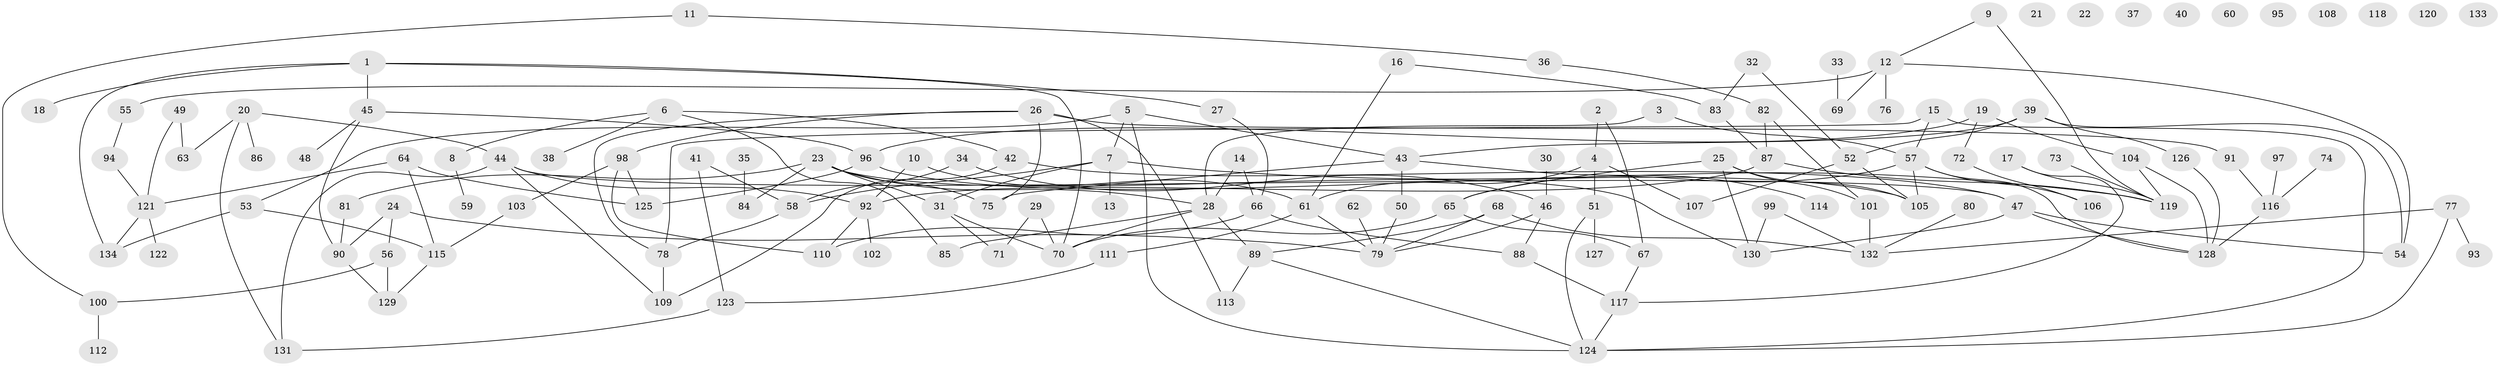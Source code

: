 // coarse degree distribution, {10: 0.03125, 15: 0.03125, 4: 0.15625, 9: 0.0625, 7: 0.0625, 5: 0.125, 3: 0.15625, 8: 0.03125, 2: 0.1875, 1: 0.125, 6: 0.03125}
// Generated by graph-tools (version 1.1) at 2025/48/03/04/25 22:48:21]
// undirected, 134 vertices, 182 edges
graph export_dot {
  node [color=gray90,style=filled];
  1;
  2;
  3;
  4;
  5;
  6;
  7;
  8;
  9;
  10;
  11;
  12;
  13;
  14;
  15;
  16;
  17;
  18;
  19;
  20;
  21;
  22;
  23;
  24;
  25;
  26;
  27;
  28;
  29;
  30;
  31;
  32;
  33;
  34;
  35;
  36;
  37;
  38;
  39;
  40;
  41;
  42;
  43;
  44;
  45;
  46;
  47;
  48;
  49;
  50;
  51;
  52;
  53;
  54;
  55;
  56;
  57;
  58;
  59;
  60;
  61;
  62;
  63;
  64;
  65;
  66;
  67;
  68;
  69;
  70;
  71;
  72;
  73;
  74;
  75;
  76;
  77;
  78;
  79;
  80;
  81;
  82;
  83;
  84;
  85;
  86;
  87;
  88;
  89;
  90;
  91;
  92;
  93;
  94;
  95;
  96;
  97;
  98;
  99;
  100;
  101;
  102;
  103;
  104;
  105;
  106;
  107;
  108;
  109;
  110;
  111;
  112;
  113;
  114;
  115;
  116;
  117;
  118;
  119;
  120;
  121;
  122;
  123;
  124;
  125;
  126;
  127;
  128;
  129;
  130;
  131;
  132;
  133;
  134;
  1 -- 18;
  1 -- 27;
  1 -- 45;
  1 -- 70;
  1 -- 134;
  2 -- 4;
  2 -- 67;
  3 -- 28;
  3 -- 57;
  4 -- 51;
  4 -- 61;
  4 -- 107;
  5 -- 7;
  5 -- 43;
  5 -- 53;
  5 -- 124;
  6 -- 8;
  6 -- 38;
  6 -- 42;
  6 -- 85;
  7 -- 13;
  7 -- 31;
  7 -- 58;
  7 -- 119;
  8 -- 59;
  9 -- 12;
  9 -- 119;
  10 -- 61;
  10 -- 92;
  11 -- 36;
  11 -- 100;
  12 -- 54;
  12 -- 55;
  12 -- 69;
  12 -- 76;
  14 -- 28;
  14 -- 66;
  15 -- 57;
  15 -- 78;
  15 -- 124;
  16 -- 61;
  16 -- 83;
  17 -- 117;
  17 -- 119;
  19 -- 72;
  19 -- 96;
  19 -- 104;
  20 -- 44;
  20 -- 63;
  20 -- 86;
  20 -- 131;
  23 -- 28;
  23 -- 31;
  23 -- 75;
  23 -- 81;
  23 -- 84;
  23 -- 130;
  24 -- 56;
  24 -- 79;
  24 -- 90;
  25 -- 65;
  25 -- 101;
  25 -- 105;
  25 -- 130;
  26 -- 75;
  26 -- 78;
  26 -- 91;
  26 -- 98;
  26 -- 113;
  27 -- 66;
  28 -- 70;
  28 -- 85;
  28 -- 89;
  29 -- 70;
  29 -- 71;
  30 -- 46;
  31 -- 70;
  31 -- 71;
  32 -- 52;
  32 -- 83;
  33 -- 69;
  34 -- 46;
  34 -- 58;
  35 -- 84;
  36 -- 82;
  39 -- 43;
  39 -- 52;
  39 -- 54;
  39 -- 126;
  41 -- 58;
  41 -- 123;
  42 -- 47;
  42 -- 109;
  43 -- 50;
  43 -- 75;
  43 -- 114;
  44 -- 47;
  44 -- 92;
  44 -- 109;
  44 -- 131;
  45 -- 48;
  45 -- 90;
  45 -- 96;
  46 -- 79;
  46 -- 88;
  47 -- 54;
  47 -- 128;
  47 -- 130;
  49 -- 63;
  49 -- 121;
  50 -- 79;
  51 -- 124;
  51 -- 127;
  52 -- 105;
  52 -- 107;
  53 -- 115;
  53 -- 134;
  55 -- 94;
  56 -- 100;
  56 -- 129;
  57 -- 65;
  57 -- 105;
  57 -- 106;
  57 -- 128;
  58 -- 78;
  61 -- 79;
  61 -- 111;
  62 -- 79;
  64 -- 115;
  64 -- 121;
  64 -- 125;
  65 -- 67;
  65 -- 70;
  66 -- 88;
  66 -- 110;
  67 -- 117;
  68 -- 79;
  68 -- 89;
  68 -- 132;
  72 -- 106;
  73 -- 119;
  74 -- 116;
  77 -- 93;
  77 -- 124;
  77 -- 132;
  78 -- 109;
  80 -- 132;
  81 -- 90;
  82 -- 87;
  82 -- 101;
  83 -- 87;
  87 -- 92;
  87 -- 119;
  88 -- 117;
  89 -- 113;
  89 -- 124;
  90 -- 129;
  91 -- 116;
  92 -- 102;
  92 -- 110;
  94 -- 121;
  96 -- 105;
  96 -- 125;
  97 -- 116;
  98 -- 103;
  98 -- 110;
  98 -- 125;
  99 -- 130;
  99 -- 132;
  100 -- 112;
  101 -- 132;
  103 -- 115;
  104 -- 119;
  104 -- 128;
  111 -- 123;
  115 -- 129;
  116 -- 128;
  117 -- 124;
  121 -- 122;
  121 -- 134;
  123 -- 131;
  126 -- 128;
}
